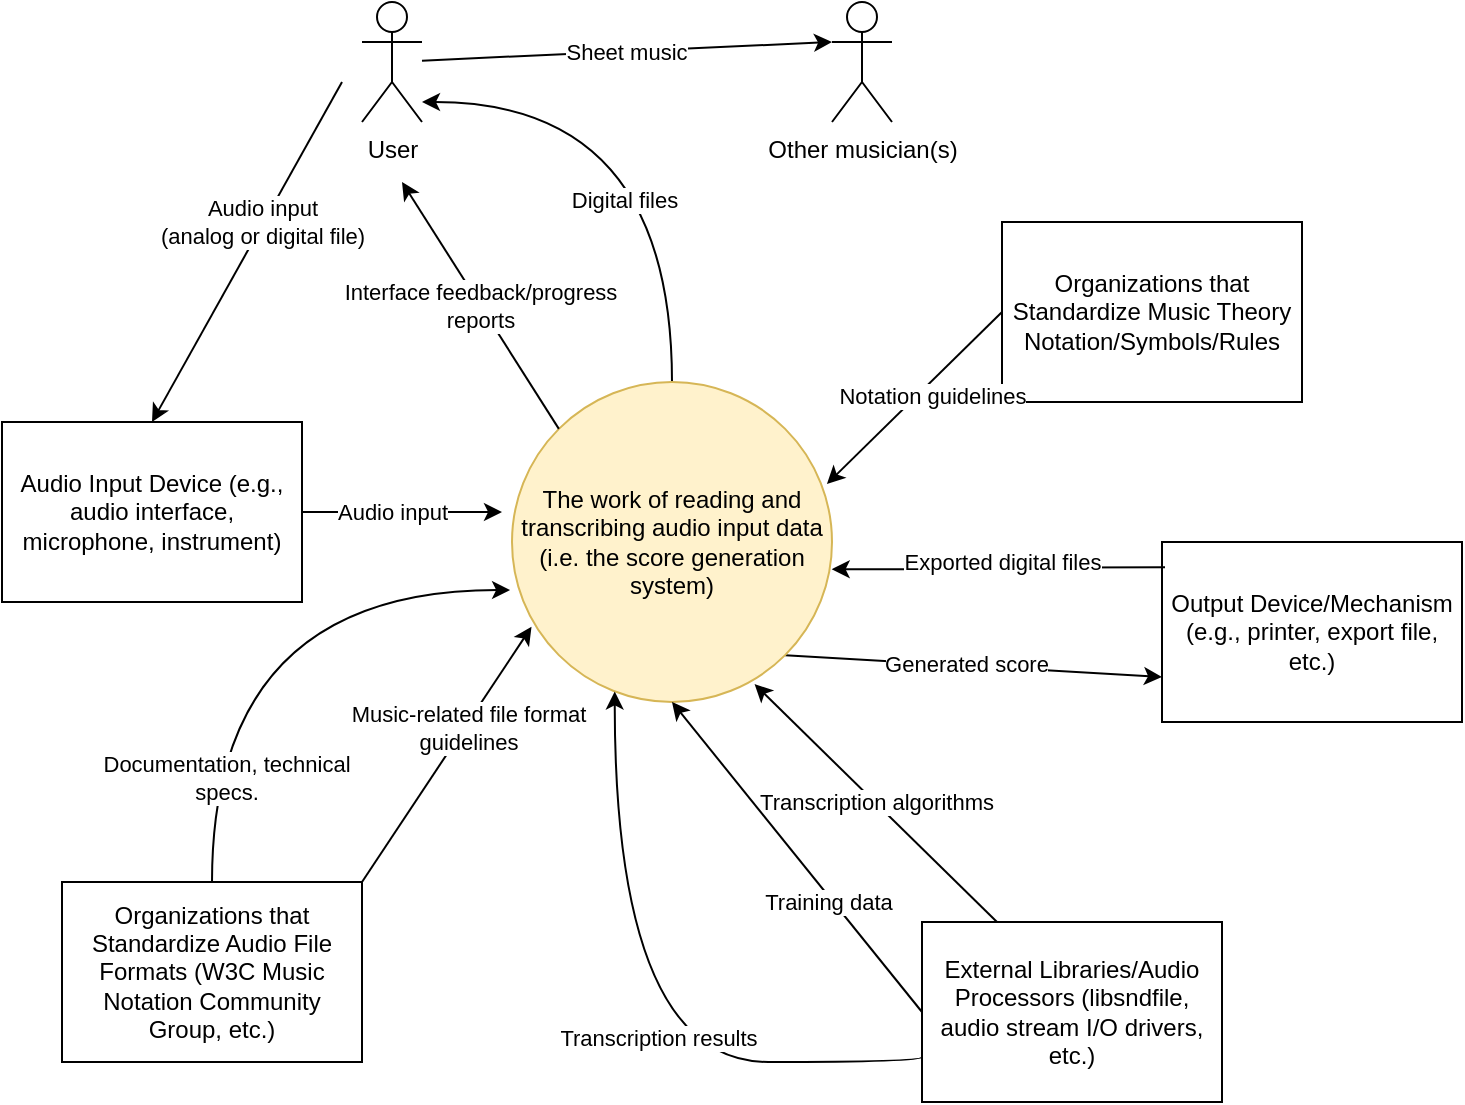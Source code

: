 <mxfile version="24.7.17">
  <diagram name="Page-1" id="An3jDuJmnXqeOljfR3Tz">
    <mxGraphModel dx="1248" dy="574" grid="1" gridSize="10" guides="1" tooltips="1" connect="1" arrows="1" fold="1" page="1" pageScale="10" pageWidth="850" pageHeight="1100" math="0" shadow="0">
      <root>
        <mxCell id="0" />
        <mxCell id="1" parent="0" />
        <mxCell id="9Km4dYbrq6brzNxLxp5N-14" style="rounded=0;orthogonalLoop=1;jettySize=auto;html=1;exitX=1;exitY=1;exitDx=0;exitDy=0;entryX=0;entryY=0.75;entryDx=0;entryDy=0;" edge="1" parent="1" source="L1poLme3YbnNNkad_m1O-1" target="L1poLme3YbnNNkad_m1O-6">
          <mxGeometry relative="1" as="geometry" />
        </mxCell>
        <mxCell id="9Km4dYbrq6brzNxLxp5N-15" value="Generated score" style="edgeLabel;html=1;align=center;verticalAlign=middle;resizable=0;points=[];" vertex="1" connectable="0" parent="9Km4dYbrq6brzNxLxp5N-14">
          <mxGeometry x="-0.038" y="1" relative="1" as="geometry">
            <mxPoint x="-1" as="offset" />
          </mxGeometry>
        </mxCell>
        <mxCell id="9Km4dYbrq6brzNxLxp5N-31" style="edgeStyle=orthogonalEdgeStyle;rounded=0;orthogonalLoop=1;jettySize=auto;html=1;exitX=0.5;exitY=0;exitDx=0;exitDy=0;curved=1;" edge="1" parent="1" source="L1poLme3YbnNNkad_m1O-1" target="L1poLme3YbnNNkad_m1O-2">
          <mxGeometry relative="1" as="geometry">
            <Array as="points">
              <mxPoint x="995" y="290" />
            </Array>
          </mxGeometry>
        </mxCell>
        <mxCell id="9Km4dYbrq6brzNxLxp5N-32" value="Digital files" style="edgeLabel;html=1;align=center;verticalAlign=middle;resizable=0;points=[];" vertex="1" connectable="0" parent="9Km4dYbrq6brzNxLxp5N-31">
          <mxGeometry x="-0.315" y="24" relative="1" as="geometry">
            <mxPoint as="offset" />
          </mxGeometry>
        </mxCell>
        <mxCell id="L1poLme3YbnNNkad_m1O-1" value="The work of reading and transcribing audio input data (i.e. the score generation system)" style="ellipse;whiteSpace=wrap;html=1;aspect=fixed;fillColor=#fff2cc;strokeColor=#d6b656;" parent="1" vertex="1">
          <mxGeometry x="915" y="430" width="160" height="160" as="geometry" />
        </mxCell>
        <mxCell id="L1poLme3YbnNNkad_m1O-2" value="User" style="shape=umlActor;verticalLabelPosition=bottom;verticalAlign=top;html=1;outlineConnect=0;" parent="1" vertex="1">
          <mxGeometry x="840" y="240" width="30" height="60" as="geometry" />
        </mxCell>
        <mxCell id="L1poLme3YbnNNkad_m1O-3" value="Other musician(s)" style="shape=umlActor;verticalLabelPosition=bottom;verticalAlign=top;html=1;outlineConnect=0;" parent="1" vertex="1">
          <mxGeometry x="1075" y="240" width="30" height="60" as="geometry" />
        </mxCell>
        <mxCell id="9Km4dYbrq6brzNxLxp5N-6" style="edgeStyle=orthogonalEdgeStyle;rounded=0;orthogonalLoop=1;jettySize=auto;html=1;" edge="1" parent="1" source="L1poLme3YbnNNkad_m1O-4">
          <mxGeometry relative="1" as="geometry">
            <mxPoint x="910" y="495" as="targetPoint" />
          </mxGeometry>
        </mxCell>
        <mxCell id="9Km4dYbrq6brzNxLxp5N-7" value="Audio input" style="edgeLabel;html=1;align=center;verticalAlign=middle;resizable=0;points=[];" vertex="1" connectable="0" parent="9Km4dYbrq6brzNxLxp5N-6">
          <mxGeometry x="0.079" y="-6" relative="1" as="geometry">
            <mxPoint x="-9" y="-7" as="offset" />
          </mxGeometry>
        </mxCell>
        <mxCell id="L1poLme3YbnNNkad_m1O-4" value="Audio Input Device (e.g., audio interface, microphone, instrument)" style="rounded=0;whiteSpace=wrap;html=1;" parent="1" vertex="1">
          <mxGeometry x="660" y="450" width="150" height="90" as="geometry" />
        </mxCell>
        <mxCell id="9Km4dYbrq6brzNxLxp5N-9" value="Transcription algorithms" style="rounded=0;orthogonalLoop=1;jettySize=auto;html=1;exitX=0.25;exitY=0;exitDx=0;exitDy=0;entryX=0.758;entryY=0.944;entryDx=0;entryDy=0;entryPerimeter=0;" edge="1" parent="1" source="L1poLme3YbnNNkad_m1O-5" target="L1poLme3YbnNNkad_m1O-1">
          <mxGeometry relative="1" as="geometry">
            <mxPoint x="1040" y="600" as="targetPoint" />
          </mxGeometry>
        </mxCell>
        <mxCell id="9Km4dYbrq6brzNxLxp5N-21" style="rounded=0;orthogonalLoop=1;jettySize=auto;html=1;exitX=0;exitY=0.5;exitDx=0;exitDy=0;entryX=0.5;entryY=1;entryDx=0;entryDy=0;" edge="1" parent="1" source="L1poLme3YbnNNkad_m1O-5" target="L1poLme3YbnNNkad_m1O-1">
          <mxGeometry relative="1" as="geometry" />
        </mxCell>
        <mxCell id="9Km4dYbrq6brzNxLxp5N-22" value="Training data" style="edgeLabel;html=1;align=center;verticalAlign=middle;resizable=0;points=[];" vertex="1" connectable="0" parent="9Km4dYbrq6brzNxLxp5N-21">
          <mxGeometry x="-0.279" y="2" relative="1" as="geometry">
            <mxPoint as="offset" />
          </mxGeometry>
        </mxCell>
        <mxCell id="L1poLme3YbnNNkad_m1O-5" value="External Libraries/Audio Processors (libsndfile, audio stream I/O drivers, etc.)" style="rounded=0;whiteSpace=wrap;html=1;" parent="1" vertex="1">
          <mxGeometry x="1120" y="700" width="150" height="90" as="geometry" />
        </mxCell>
        <mxCell id="L1poLme3YbnNNkad_m1O-6" value="Output Device/Mechanism (e.g., printer, export file, etc.)" style="rounded=0;whiteSpace=wrap;html=1;" parent="1" vertex="1">
          <mxGeometry x="1240" y="510" width="150" height="90" as="geometry" />
        </mxCell>
        <mxCell id="L1poLme3YbnNNkad_m1O-9" value="Organizations that Standardize Audio File Formats (W3C Music Notation Community Group, etc.)" style="rounded=0;whiteSpace=wrap;html=1;" parent="1" vertex="1">
          <mxGeometry x="690" y="680" width="150" height="90" as="geometry" />
        </mxCell>
        <mxCell id="L1poLme3YbnNNkad_m1O-10" value="Organizations that Standardize Music Theory Notation/Symbols/Rules" style="rounded=0;whiteSpace=wrap;html=1;" parent="1" vertex="1">
          <mxGeometry x="1160" y="350" width="150" height="90" as="geometry" />
        </mxCell>
        <mxCell id="9Km4dYbrq6brzNxLxp5N-3" value="" style="endArrow=classic;html=1;rounded=0;entryX=0.5;entryY=0;entryDx=0;entryDy=0;" edge="1" parent="1" target="L1poLme3YbnNNkad_m1O-4">
          <mxGeometry width="50" height="50" relative="1" as="geometry">
            <mxPoint x="830" y="280" as="sourcePoint" />
            <mxPoint x="800" y="330" as="targetPoint" />
          </mxGeometry>
        </mxCell>
        <mxCell id="9Km4dYbrq6brzNxLxp5N-5" value="&lt;div&gt;Audio input&lt;/div&gt;&lt;div&gt;(analog or digital file)&lt;br&gt;&lt;/div&gt;" style="edgeLabel;html=1;align=center;verticalAlign=middle;resizable=0;points=[];" vertex="1" connectable="0" parent="9Km4dYbrq6brzNxLxp5N-3">
          <mxGeometry x="0.243" y="3" relative="1" as="geometry">
            <mxPoint x="16" y="-37" as="offset" />
          </mxGeometry>
        </mxCell>
        <mxCell id="9Km4dYbrq6brzNxLxp5N-10" style="rounded=0;orthogonalLoop=1;jettySize=auto;html=1;exitX=0;exitY=0.5;exitDx=0;exitDy=0;entryX=0.984;entryY=0.319;entryDx=0;entryDy=0;entryPerimeter=0;" edge="1" parent="1" source="L1poLme3YbnNNkad_m1O-10" target="L1poLme3YbnNNkad_m1O-1">
          <mxGeometry relative="1" as="geometry" />
        </mxCell>
        <mxCell id="9Km4dYbrq6brzNxLxp5N-11" value="Notation guidelines" style="edgeLabel;html=1;align=center;verticalAlign=middle;resizable=0;points=[];" vertex="1" connectable="0" parent="9Km4dYbrq6brzNxLxp5N-10">
          <mxGeometry x="-0.115" y="5" relative="1" as="geometry">
            <mxPoint as="offset" />
          </mxGeometry>
        </mxCell>
        <mxCell id="9Km4dYbrq6brzNxLxp5N-19" value="Sheet music" style="rounded=0;orthogonalLoop=1;jettySize=auto;html=1;entryX=0;entryY=0.333;entryDx=0;entryDy=0;entryPerimeter=0;" edge="1" parent="1" source="L1poLme3YbnNNkad_m1O-2" target="L1poLme3YbnNNkad_m1O-3">
          <mxGeometry relative="1" as="geometry" />
        </mxCell>
        <mxCell id="9Km4dYbrq6brzNxLxp5N-20" value="Interface feedback/progress &lt;br&gt;reports" style="rounded=0;orthogonalLoop=1;jettySize=auto;html=1;exitX=0;exitY=0;exitDx=0;exitDy=0;" edge="1" parent="1" source="L1poLme3YbnNNkad_m1O-1">
          <mxGeometry relative="1" as="geometry">
            <mxPoint x="860" y="330" as="targetPoint" />
          </mxGeometry>
        </mxCell>
        <mxCell id="9Km4dYbrq6brzNxLxp5N-23" style="edgeStyle=orthogonalEdgeStyle;rounded=0;orthogonalLoop=1;jettySize=auto;html=1;exitX=0;exitY=0.75;exitDx=0;exitDy=0;entryX=0.321;entryY=0.967;entryDx=0;entryDy=0;entryPerimeter=0;curved=1;" edge="1" parent="1" source="L1poLme3YbnNNkad_m1O-5" target="L1poLme3YbnNNkad_m1O-1">
          <mxGeometry relative="1" as="geometry">
            <Array as="points">
              <mxPoint x="1120" y="770" />
              <mxPoint x="966" y="770" />
            </Array>
          </mxGeometry>
        </mxCell>
        <mxCell id="9Km4dYbrq6brzNxLxp5N-24" value="Transcription results" style="edgeLabel;html=1;align=center;verticalAlign=middle;resizable=0;points=[];" vertex="1" connectable="0" parent="9Km4dYbrq6brzNxLxp5N-23">
          <mxGeometry x="-0.012" y="-21" relative="1" as="geometry">
            <mxPoint as="offset" />
          </mxGeometry>
        </mxCell>
        <mxCell id="9Km4dYbrq6brzNxLxp5N-25" style="rounded=0;orthogonalLoop=1;jettySize=auto;html=1;exitX=1;exitY=0;exitDx=0;exitDy=0;entryX=0.061;entryY=0.765;entryDx=0;entryDy=0;entryPerimeter=0;" edge="1" parent="1" source="L1poLme3YbnNNkad_m1O-9" target="L1poLme3YbnNNkad_m1O-1">
          <mxGeometry relative="1" as="geometry" />
        </mxCell>
        <mxCell id="9Km4dYbrq6brzNxLxp5N-26" value="Music-related file format&lt;br&gt;guidelines" style="edgeLabel;html=1;align=center;verticalAlign=middle;resizable=0;points=[];" vertex="1" connectable="0" parent="9Km4dYbrq6brzNxLxp5N-25">
          <mxGeometry x="-0.342" y="1" relative="1" as="geometry">
            <mxPoint x="26" y="-35" as="offset" />
          </mxGeometry>
        </mxCell>
        <mxCell id="9Km4dYbrq6brzNxLxp5N-27" style="rounded=0;orthogonalLoop=1;jettySize=auto;html=1;exitX=0.5;exitY=0;exitDx=0;exitDy=0;entryX=-0.006;entryY=0.65;entryDx=0;entryDy=0;entryPerimeter=0;edgeStyle=orthogonalEdgeStyle;curved=1;" edge="1" parent="1" source="L1poLme3YbnNNkad_m1O-9" target="L1poLme3YbnNNkad_m1O-1">
          <mxGeometry relative="1" as="geometry" />
        </mxCell>
        <mxCell id="9Km4dYbrq6brzNxLxp5N-28" value="Documentation, technical &lt;br&gt;specs." style="edgeLabel;html=1;align=center;verticalAlign=middle;resizable=0;points=[];" vertex="1" connectable="0" parent="9Km4dYbrq6brzNxLxp5N-27">
          <mxGeometry x="-0.653" y="-7" relative="1" as="geometry">
            <mxPoint y="-1" as="offset" />
          </mxGeometry>
        </mxCell>
        <mxCell id="9Km4dYbrq6brzNxLxp5N-29" style="edgeStyle=orthogonalEdgeStyle;rounded=0;orthogonalLoop=1;jettySize=auto;html=1;exitX=0.01;exitY=0.14;exitDx=0;exitDy=0;entryX=0.999;entryY=0.585;entryDx=0;entryDy=0;entryPerimeter=0;curved=1;exitPerimeter=0;" edge="1" parent="1" source="L1poLme3YbnNNkad_m1O-6" target="L1poLme3YbnNNkad_m1O-1">
          <mxGeometry relative="1" as="geometry" />
        </mxCell>
        <mxCell id="9Km4dYbrq6brzNxLxp5N-30" value="Exported digital files" style="edgeLabel;html=1;align=center;verticalAlign=middle;resizable=0;points=[];" vertex="1" connectable="0" parent="9Km4dYbrq6brzNxLxp5N-29">
          <mxGeometry x="-0.149" y="7" relative="1" as="geometry">
            <mxPoint x="-10" y="-10" as="offset" />
          </mxGeometry>
        </mxCell>
      </root>
    </mxGraphModel>
  </diagram>
</mxfile>
